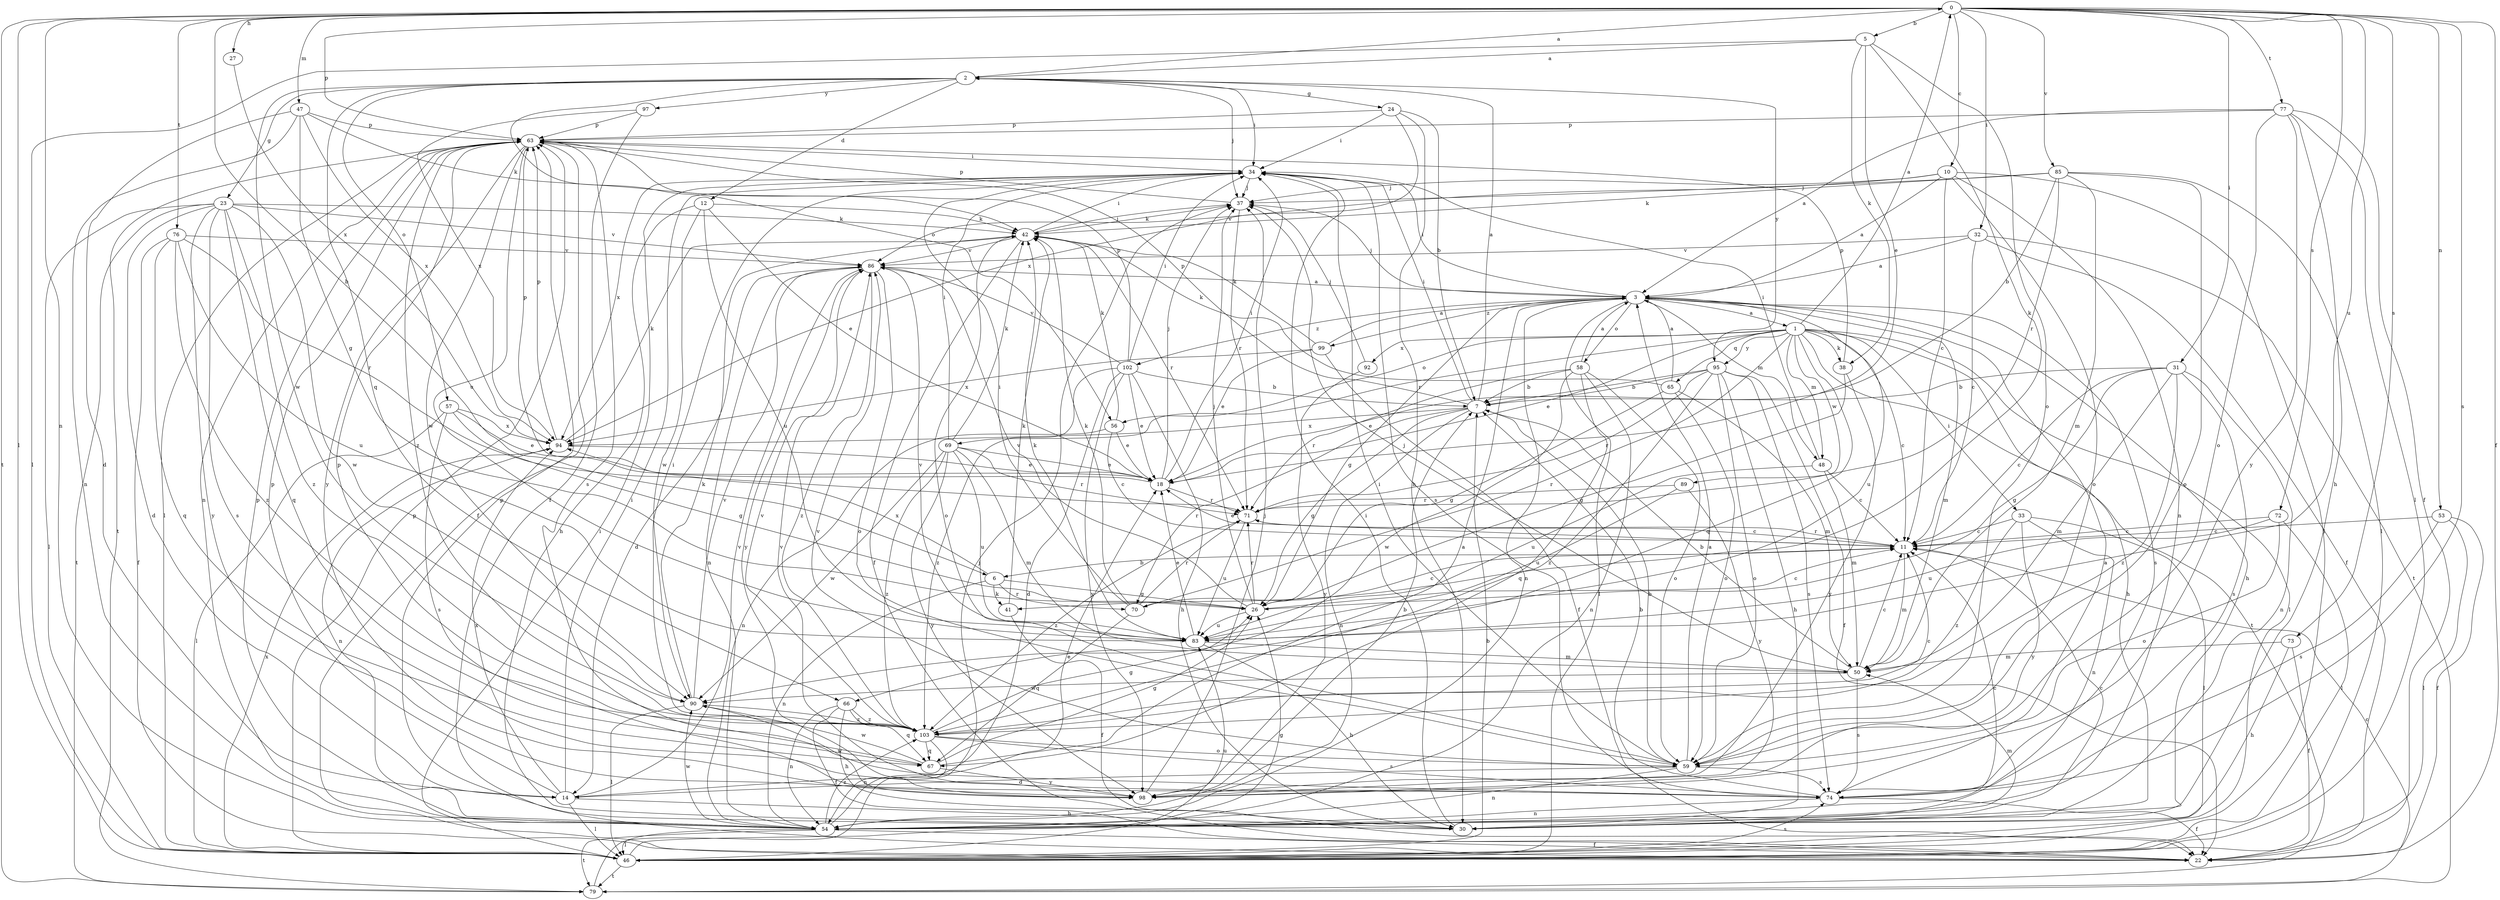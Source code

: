 strict digraph  {
0;
1;
2;
3;
5;
6;
7;
10;
11;
12;
14;
18;
22;
23;
24;
26;
27;
30;
31;
32;
33;
34;
37;
38;
41;
42;
46;
47;
48;
50;
53;
54;
56;
57;
58;
59;
63;
65;
66;
67;
69;
70;
71;
72;
73;
74;
76;
77;
79;
83;
85;
86;
89;
90;
92;
94;
95;
97;
98;
99;
102;
103;
0 -> 5  [label=b];
0 -> 6  [label=b];
0 -> 10  [label=c];
0 -> 22  [label=f];
0 -> 27  [label=h];
0 -> 31  [label=i];
0 -> 32  [label=i];
0 -> 46  [label=l];
0 -> 47  [label=m];
0 -> 53  [label=n];
0 -> 54  [label=n];
0 -> 63  [label=p];
0 -> 72  [label=s];
0 -> 73  [label=s];
0 -> 74  [label=s];
0 -> 76  [label=t];
0 -> 77  [label=t];
0 -> 79  [label=t];
0 -> 83  [label=u];
0 -> 85  [label=v];
1 -> 0  [label=a];
1 -> 11  [label=c];
1 -> 18  [label=e];
1 -> 30  [label=h];
1 -> 33  [label=i];
1 -> 38  [label=k];
1 -> 46  [label=l];
1 -> 48  [label=m];
1 -> 56  [label=o];
1 -> 65  [label=q];
1 -> 66  [label=q];
1 -> 69  [label=r];
1 -> 70  [label=r];
1 -> 79  [label=t];
1 -> 89  [label=w];
1 -> 92  [label=x];
1 -> 95  [label=y];
2 -> 0  [label=a];
2 -> 12  [label=d];
2 -> 23  [label=g];
2 -> 24  [label=g];
2 -> 34  [label=i];
2 -> 37  [label=j];
2 -> 56  [label=o];
2 -> 57  [label=o];
2 -> 66  [label=q];
2 -> 90  [label=w];
2 -> 95  [label=y];
2 -> 97  [label=y];
3 -> 1  [label=a];
3 -> 26  [label=g];
3 -> 30  [label=h];
3 -> 34  [label=i];
3 -> 37  [label=j];
3 -> 46  [label=l];
3 -> 48  [label=m];
3 -> 50  [label=m];
3 -> 54  [label=n];
3 -> 58  [label=o];
3 -> 74  [label=s];
3 -> 83  [label=u];
3 -> 99  [label=z];
3 -> 102  [label=z];
5 -> 2  [label=a];
5 -> 18  [label=e];
5 -> 38  [label=k];
5 -> 41  [label=k];
5 -> 46  [label=l];
5 -> 59  [label=o];
6 -> 26  [label=g];
6 -> 41  [label=k];
6 -> 54  [label=n];
6 -> 70  [label=r];
6 -> 94  [label=x];
7 -> 2  [label=a];
7 -> 26  [label=g];
7 -> 34  [label=i];
7 -> 54  [label=n];
7 -> 63  [label=p];
7 -> 70  [label=r];
7 -> 94  [label=x];
10 -> 3  [label=a];
10 -> 11  [label=c];
10 -> 37  [label=j];
10 -> 46  [label=l];
10 -> 54  [label=n];
10 -> 59  [label=o];
10 -> 86  [label=v];
11 -> 6  [label=b];
11 -> 18  [label=e];
11 -> 50  [label=m];
11 -> 71  [label=r];
12 -> 18  [label=e];
12 -> 30  [label=h];
12 -> 42  [label=k];
12 -> 83  [label=u];
12 -> 90  [label=w];
14 -> 30  [label=h];
14 -> 34  [label=i];
14 -> 46  [label=l];
14 -> 63  [label=p];
14 -> 86  [label=v];
14 -> 94  [label=x];
18 -> 34  [label=i];
18 -> 37  [label=j];
18 -> 63  [label=p];
18 -> 71  [label=r];
23 -> 14  [label=d];
23 -> 42  [label=k];
23 -> 46  [label=l];
23 -> 67  [label=q];
23 -> 74  [label=s];
23 -> 79  [label=t];
23 -> 86  [label=v];
23 -> 90  [label=w];
23 -> 98  [label=y];
23 -> 103  [label=z];
24 -> 7  [label=b];
24 -> 30  [label=h];
24 -> 34  [label=i];
24 -> 63  [label=p];
24 -> 94  [label=x];
26 -> 11  [label=c];
26 -> 37  [label=j];
26 -> 71  [label=r];
26 -> 83  [label=u];
26 -> 86  [label=v];
27 -> 94  [label=x];
30 -> 11  [label=c];
30 -> 34  [label=i];
30 -> 50  [label=m];
30 -> 63  [label=p];
31 -> 7  [label=b];
31 -> 11  [label=c];
31 -> 26  [label=g];
31 -> 50  [label=m];
31 -> 54  [label=n];
31 -> 74  [label=s];
31 -> 103  [label=z];
32 -> 3  [label=a];
32 -> 11  [label=c];
32 -> 22  [label=f];
32 -> 79  [label=t];
32 -> 86  [label=v];
33 -> 11  [label=c];
33 -> 46  [label=l];
33 -> 54  [label=n];
33 -> 98  [label=y];
33 -> 103  [label=z];
34 -> 37  [label=j];
34 -> 74  [label=s];
34 -> 94  [label=x];
37 -> 42  [label=k];
37 -> 63  [label=p];
37 -> 71  [label=r];
38 -> 26  [label=g];
38 -> 63  [label=p];
38 -> 98  [label=y];
41 -> 22  [label=f];
41 -> 42  [label=k];
42 -> 22  [label=f];
42 -> 34  [label=i];
42 -> 37  [label=j];
42 -> 59  [label=o];
42 -> 71  [label=r];
42 -> 86  [label=v];
46 -> 7  [label=b];
46 -> 26  [label=g];
46 -> 34  [label=i];
46 -> 63  [label=p];
46 -> 74  [label=s];
46 -> 79  [label=t];
46 -> 83  [label=u];
46 -> 94  [label=x];
47 -> 14  [label=d];
47 -> 26  [label=g];
47 -> 42  [label=k];
47 -> 54  [label=n];
47 -> 63  [label=p];
47 -> 94  [label=x];
48 -> 11  [label=c];
48 -> 34  [label=i];
48 -> 50  [label=m];
48 -> 83  [label=u];
50 -> 7  [label=b];
50 -> 11  [label=c];
50 -> 37  [label=j];
50 -> 74  [label=s];
50 -> 90  [label=w];
53 -> 11  [label=c];
53 -> 22  [label=f];
53 -> 46  [label=l];
53 -> 74  [label=s];
54 -> 11  [label=c];
54 -> 18  [label=e];
54 -> 22  [label=f];
54 -> 46  [label=l];
54 -> 63  [label=p];
54 -> 79  [label=t];
54 -> 90  [label=w];
54 -> 103  [label=z];
56 -> 11  [label=c];
56 -> 18  [label=e];
56 -> 42  [label=k];
56 -> 54  [label=n];
57 -> 18  [label=e];
57 -> 26  [label=g];
57 -> 46  [label=l];
57 -> 74  [label=s];
57 -> 94  [label=x];
58 -> 3  [label=a];
58 -> 7  [label=b];
58 -> 54  [label=n];
58 -> 59  [label=o];
58 -> 67  [label=q];
58 -> 71  [label=r];
58 -> 90  [label=w];
59 -> 3  [label=a];
59 -> 7  [label=b];
59 -> 14  [label=d];
59 -> 34  [label=i];
59 -> 54  [label=n];
59 -> 74  [label=s];
59 -> 86  [label=v];
63 -> 22  [label=f];
63 -> 34  [label=i];
63 -> 46  [label=l];
63 -> 54  [label=n];
63 -> 74  [label=s];
63 -> 79  [label=t];
63 -> 83  [label=u];
63 -> 90  [label=w];
63 -> 98  [label=y];
63 -> 103  [label=z];
65 -> 3  [label=a];
65 -> 26  [label=g];
65 -> 42  [label=k];
65 -> 50  [label=m];
65 -> 59  [label=o];
66 -> 22  [label=f];
66 -> 30  [label=h];
66 -> 54  [label=n];
66 -> 67  [label=q];
66 -> 103  [label=z];
67 -> 3  [label=a];
67 -> 26  [label=g];
67 -> 63  [label=p];
67 -> 90  [label=w];
67 -> 98  [label=y];
69 -> 18  [label=e];
69 -> 34  [label=i];
69 -> 42  [label=k];
69 -> 50  [label=m];
69 -> 71  [label=r];
69 -> 83  [label=u];
69 -> 90  [label=w];
69 -> 98  [label=y];
69 -> 103  [label=z];
70 -> 11  [label=c];
70 -> 34  [label=i];
70 -> 42  [label=k];
70 -> 67  [label=q];
70 -> 71  [label=r];
71 -> 11  [label=c];
71 -> 83  [label=u];
71 -> 103  [label=z];
72 -> 11  [label=c];
72 -> 46  [label=l];
72 -> 59  [label=o];
72 -> 83  [label=u];
73 -> 22  [label=f];
73 -> 30  [label=h];
73 -> 50  [label=m];
74 -> 3  [label=a];
74 -> 7  [label=b];
74 -> 22  [label=f];
74 -> 54  [label=n];
76 -> 22  [label=f];
76 -> 67  [label=q];
76 -> 71  [label=r];
76 -> 83  [label=u];
76 -> 86  [label=v];
76 -> 103  [label=z];
77 -> 3  [label=a];
77 -> 22  [label=f];
77 -> 30  [label=h];
77 -> 46  [label=l];
77 -> 59  [label=o];
77 -> 63  [label=p];
77 -> 98  [label=y];
79 -> 11  [label=c];
79 -> 37  [label=j];
83 -> 18  [label=e];
83 -> 30  [label=h];
83 -> 42  [label=k];
83 -> 50  [label=m];
83 -> 86  [label=v];
85 -> 7  [label=b];
85 -> 37  [label=j];
85 -> 42  [label=k];
85 -> 46  [label=l];
85 -> 50  [label=m];
85 -> 59  [label=o];
85 -> 71  [label=r];
86 -> 3  [label=a];
86 -> 14  [label=d];
86 -> 54  [label=n];
86 -> 59  [label=o];
86 -> 98  [label=y];
86 -> 103  [label=z];
89 -> 71  [label=r];
89 -> 83  [label=u];
89 -> 98  [label=y];
90 -> 42  [label=k];
90 -> 46  [label=l];
90 -> 86  [label=v];
90 -> 103  [label=z];
92 -> 37  [label=j];
92 -> 98  [label=y];
94 -> 18  [label=e];
94 -> 42  [label=k];
94 -> 54  [label=n];
94 -> 63  [label=p];
95 -> 7  [label=b];
95 -> 18  [label=e];
95 -> 22  [label=f];
95 -> 30  [label=h];
95 -> 59  [label=o];
95 -> 71  [label=r];
95 -> 74  [label=s];
95 -> 103  [label=z];
97 -> 22  [label=f];
97 -> 63  [label=p];
97 -> 94  [label=x];
98 -> 7  [label=b];
98 -> 37  [label=j];
98 -> 86  [label=v];
98 -> 90  [label=w];
99 -> 3  [label=a];
99 -> 18  [label=e];
99 -> 22  [label=f];
99 -> 42  [label=k];
99 -> 94  [label=x];
102 -> 7  [label=b];
102 -> 14  [label=d];
102 -> 18  [label=e];
102 -> 30  [label=h];
102 -> 34  [label=i];
102 -> 63  [label=p];
102 -> 86  [label=v];
102 -> 98  [label=y];
102 -> 103  [label=z];
103 -> 11  [label=c];
103 -> 26  [label=g];
103 -> 34  [label=i];
103 -> 54  [label=n];
103 -> 59  [label=o];
103 -> 67  [label=q];
103 -> 74  [label=s];
103 -> 86  [label=v];
}
